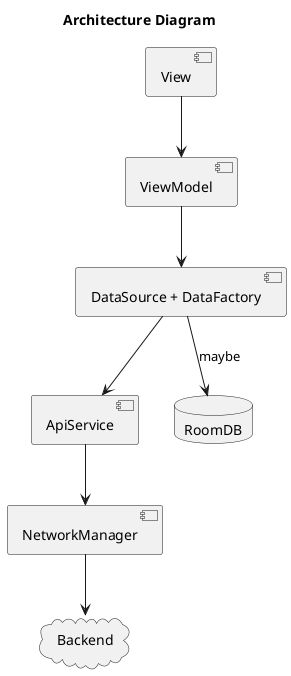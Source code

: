 @startuml
title Architecture Diagram


component View
component ViewModel
component "DataSource + DataFactory" as repo
component ApiService
component NetworkManager
cloud Backend
database RoomDB

 View -down-> ViewModel
 ViewModel -down-> repo
 repo -down-> ApiService
 ApiService -down-> NetworkManager
 NetworkManager -down-> Backend
 repo -down-> RoomDB: maybe

@enduml